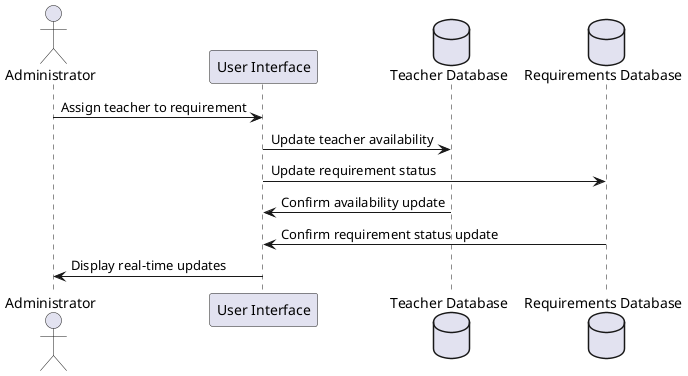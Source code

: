 @startuml
actor "Administrator" as Admin
participant "User Interface" as UI
database "Teacher Database" as TDB
database "Requirements Database" as RDB

Admin -> UI : Assign teacher to requirement
UI -> TDB : Update teacher availability
UI -> RDB : Update requirement status
TDB -> UI : Confirm availability update
RDB -> UI : Confirm requirement status update
UI -> Admin : Display real-time updates
@enduml
